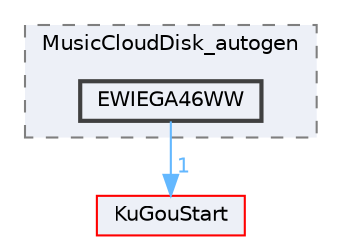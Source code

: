 digraph "EWIEGA46WW"
{
 // LATEX_PDF_SIZE
  bgcolor="transparent";
  edge [fontname=Helvetica,fontsize=10,labelfontname=Helvetica,labelfontsize=10];
  node [fontname=Helvetica,fontsize=10,shape=box,height=0.2,width=0.4];
  compound=true
  subgraph clusterdir_1a00c5246df2d32199d6952d5da6be83 {
    graph [ bgcolor="#edf0f7", pencolor="grey50", label="MusicCloudDisk_autogen", fontname=Helvetica,fontsize=10 style="filled,dashed", URL="dir_1a00c5246df2d32199d6952d5da6be83.html",tooltip=""]
  dir_a31faea42dc6f0c855b72d2bd6460c9e [label="EWIEGA46WW", fillcolor="#edf0f7", color="grey25", style="filled,bold", URL="dir_a31faea42dc6f0c855b72d2bd6460c9e.html",tooltip=""];
  }
  dir_e60601b218beddc6af0778ac41ea9cb2 [label="KuGouStart", fillcolor="#edf0f7", color="red", style="filled", URL="dir_e60601b218beddc6af0778ac41ea9cb2.html",tooltip=""];
  dir_a31faea42dc6f0c855b72d2bd6460c9e->dir_e60601b218beddc6af0778ac41ea9cb2 [headlabel="1", labeldistance=1.5 headhref="dir_000100_000172.html" href="dir_000100_000172.html" color="steelblue1" fontcolor="steelblue1"];
}

